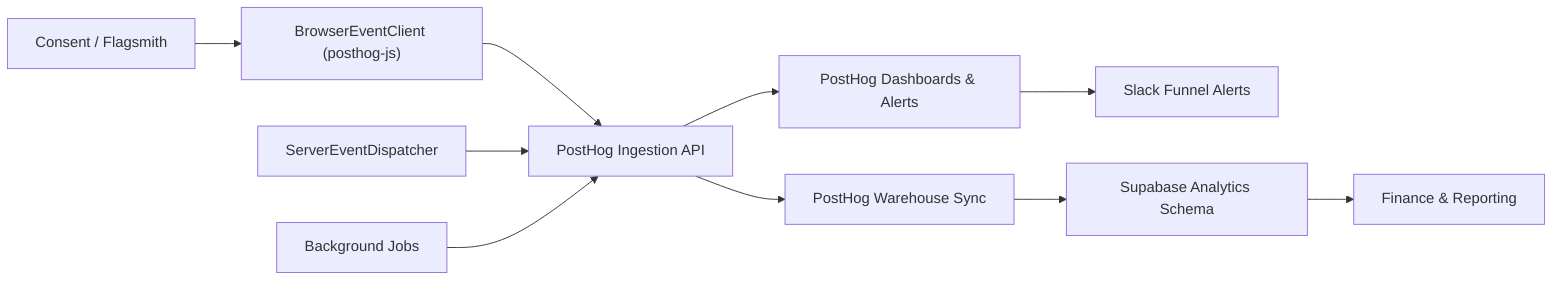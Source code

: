 flowchart LR
    Browser["BrowserEventClient (posthog-js)"] --> PostHogIngest["PostHog Ingestion API"]
    Server["ServerEventDispatcher"] --> PostHogIngest
    Jobs["Background Jobs"] --> PostHogIngest
    Consent["Consent / Flagsmith"] --> Browser
    PostHogIngest --> PostHogApp["PostHog Dashboards & Alerts"]
    PostHogApp --> SlackAlerts["Slack Funnel Alerts"]
    PostHogIngest --> WarehouseSync["PostHog Warehouse Sync"]
    WarehouseSync --> SupabaseWarehouse["Supabase Analytics Schema"]
    SupabaseWarehouse --> FinanceReports["Finance & Reporting"]